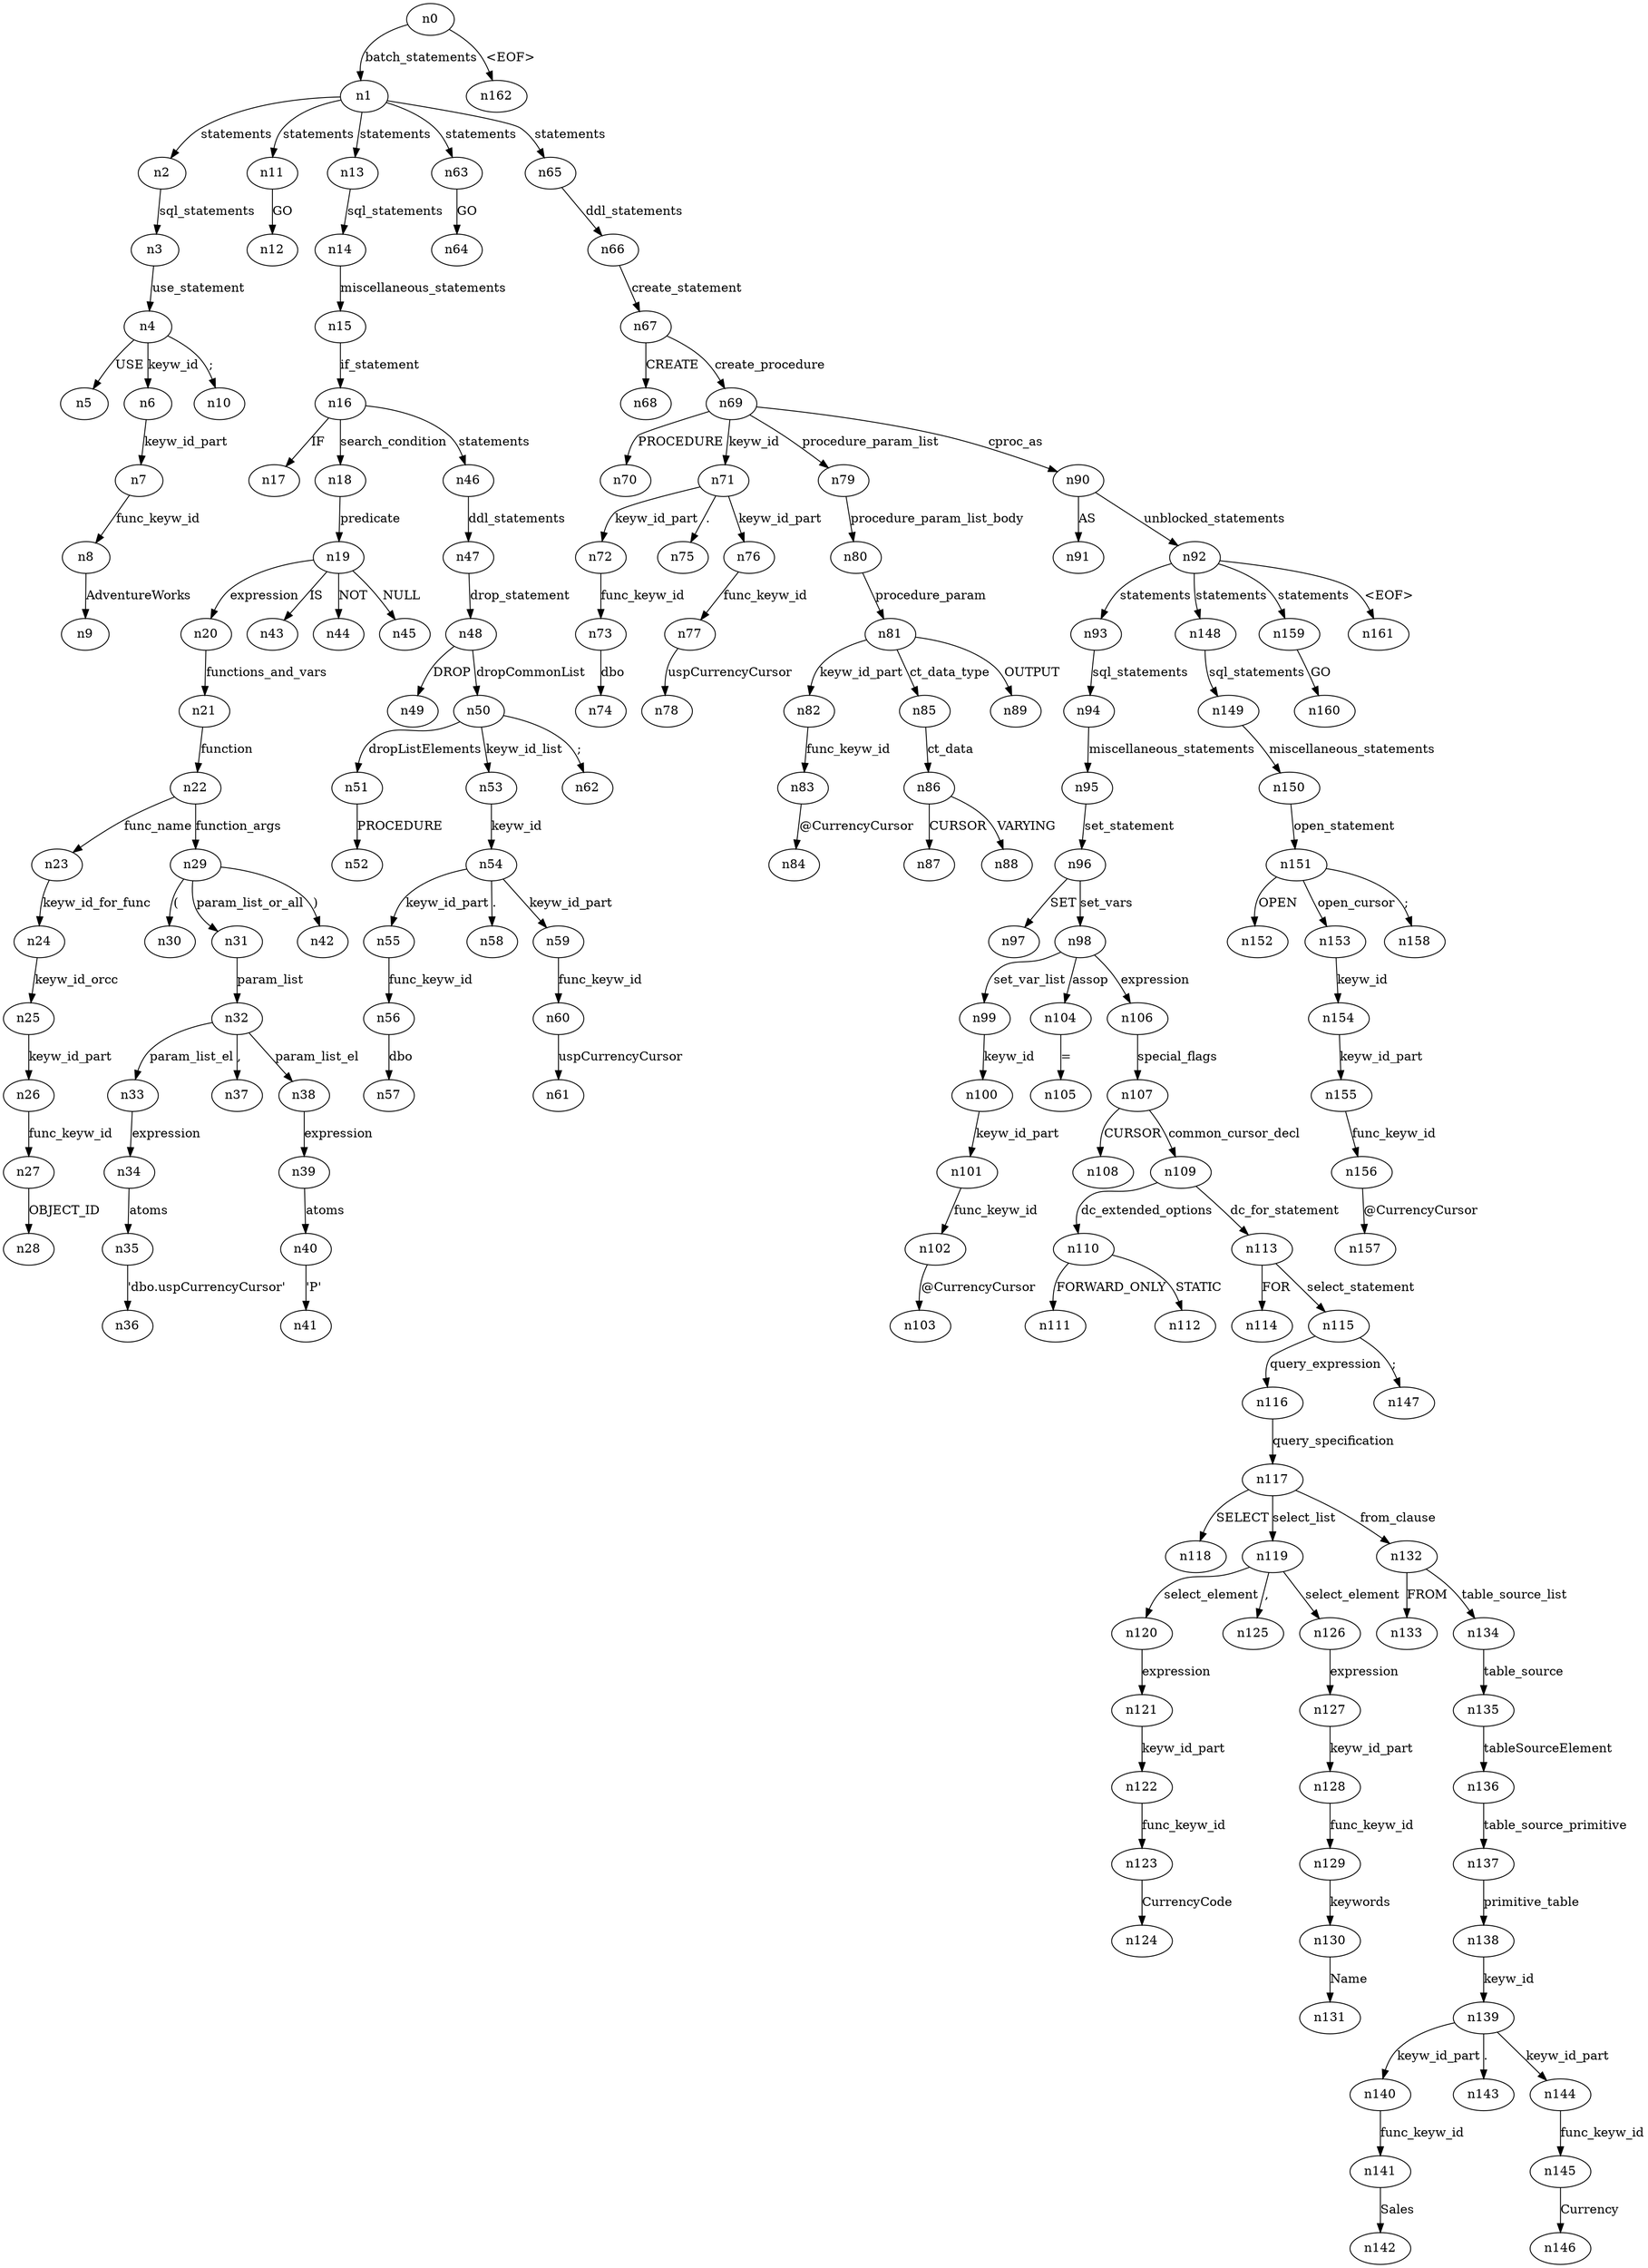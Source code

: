 digraph ParseTree {
  n0 -> n1 [label="batch_statements"];
  n1 -> n2 [label="statements"];
  n2 -> n3 [label="sql_statements"];
  n3 -> n4 [label="use_statement"];
  n4 -> n5 [label="USE"];
  n4 -> n6 [label="keyw_id"];
  n6 -> n7 [label="keyw_id_part"];
  n7 -> n8 [label="func_keyw_id"];
  n8 -> n9 [label="AdventureWorks"];
  n4 -> n10 [label=";"];
  n1 -> n11 [label="statements"];
  n11 -> n12 [label="GO"];
  n1 -> n13 [label="statements"];
  n13 -> n14 [label="sql_statements"];
  n14 -> n15 [label="miscellaneous_statements"];
  n15 -> n16 [label="if_statement"];
  n16 -> n17 [label="IF"];
  n16 -> n18 [label="search_condition"];
  n18 -> n19 [label="predicate"];
  n19 -> n20 [label="expression"];
  n20 -> n21 [label="functions_and_vars"];
  n21 -> n22 [label="function"];
  n22 -> n23 [label="func_name"];
  n23 -> n24 [label="keyw_id_for_func"];
  n24 -> n25 [label="keyw_id_orcc"];
  n25 -> n26 [label="keyw_id_part"];
  n26 -> n27 [label="func_keyw_id"];
  n27 -> n28 [label="OBJECT_ID"];
  n22 -> n29 [label="function_args"];
  n29 -> n30 [label="("];
  n29 -> n31 [label="param_list_or_all"];
  n31 -> n32 [label="param_list"];
  n32 -> n33 [label="param_list_el"];
  n33 -> n34 [label="expression"];
  n34 -> n35 [label="atoms"];
  n35 -> n36 [label="'dbo.uspCurrencyCursor'"];
  n32 -> n37 [label=","];
  n32 -> n38 [label="param_list_el"];
  n38 -> n39 [label="expression"];
  n39 -> n40 [label="atoms"];
  n40 -> n41 [label="'P'"];
  n29 -> n42 [label=")"];
  n19 -> n43 [label="IS"];
  n19 -> n44 [label="NOT"];
  n19 -> n45 [label="NULL"];
  n16 -> n46 [label="statements"];
  n46 -> n47 [label="ddl_statements"];
  n47 -> n48 [label="drop_statement"];
  n48 -> n49 [label="DROP"];
  n48 -> n50 [label="dropCommonList"];
  n50 -> n51 [label="dropListElements"];
  n51 -> n52 [label="PROCEDURE"];
  n50 -> n53 [label="keyw_id_list"];
  n53 -> n54 [label="keyw_id"];
  n54 -> n55 [label="keyw_id_part"];
  n55 -> n56 [label="func_keyw_id"];
  n56 -> n57 [label="dbo"];
  n54 -> n58 [label="."];
  n54 -> n59 [label="keyw_id_part"];
  n59 -> n60 [label="func_keyw_id"];
  n60 -> n61 [label="uspCurrencyCursor"];
  n50 -> n62 [label=";"];
  n1 -> n63 [label="statements"];
  n63 -> n64 [label="GO"];
  n1 -> n65 [label="statements"];
  n65 -> n66 [label="ddl_statements"];
  n66 -> n67 [label="create_statement"];
  n67 -> n68 [label="CREATE"];
  n67 -> n69 [label="create_procedure"];
  n69 -> n70 [label="PROCEDURE"];
  n69 -> n71 [label="keyw_id"];
  n71 -> n72 [label="keyw_id_part"];
  n72 -> n73 [label="func_keyw_id"];
  n73 -> n74 [label="dbo"];
  n71 -> n75 [label="."];
  n71 -> n76 [label="keyw_id_part"];
  n76 -> n77 [label="func_keyw_id"];
  n77 -> n78 [label="uspCurrencyCursor"];
  n69 -> n79 [label="procedure_param_list"];
  n79 -> n80 [label="procedure_param_list_body"];
  n80 -> n81 [label="procedure_param"];
  n81 -> n82 [label="keyw_id_part"];
  n82 -> n83 [label="func_keyw_id"];
  n83 -> n84 [label="@CurrencyCursor"];
  n81 -> n85 [label="ct_data_type"];
  n85 -> n86 [label="ct_data"];
  n86 -> n87 [label="CURSOR"];
  n86 -> n88 [label="VARYING"];
  n81 -> n89 [label="OUTPUT"];
  n69 -> n90 [label="cproc_as"];
  n90 -> n91 [label="AS"];
  n90 -> n92 [label="unblocked_statements"];
  n92 -> n93 [label="statements"];
  n93 -> n94 [label="sql_statements"];
  n94 -> n95 [label="miscellaneous_statements"];
  n95 -> n96 [label="set_statement"];
  n96 -> n97 [label="SET"];
  n96 -> n98 [label="set_vars"];
  n98 -> n99 [label="set_var_list"];
  n99 -> n100 [label="keyw_id"];
  n100 -> n101 [label="keyw_id_part"];
  n101 -> n102 [label="func_keyw_id"];
  n102 -> n103 [label="@CurrencyCursor"];
  n98 -> n104 [label="assop"];
  n104 -> n105 [label="="];
  n98 -> n106 [label="expression"];
  n106 -> n107 [label="special_flags"];
  n107 -> n108 [label="CURSOR"];
  n107 -> n109 [label="common_cursor_decl"];
  n109 -> n110 [label="dc_extended_options"];
  n110 -> n111 [label="FORWARD_ONLY"];
  n110 -> n112 [label="STATIC"];
  n109 -> n113 [label="dc_for_statement"];
  n113 -> n114 [label="FOR"];
  n113 -> n115 [label="select_statement"];
  n115 -> n116 [label="query_expression"];
  n116 -> n117 [label="query_specification"];
  n117 -> n118 [label="SELECT"];
  n117 -> n119 [label="select_list"];
  n119 -> n120 [label="select_element"];
  n120 -> n121 [label="expression"];
  n121 -> n122 [label="keyw_id_part"];
  n122 -> n123 [label="func_keyw_id"];
  n123 -> n124 [label="CurrencyCode"];
  n119 -> n125 [label=","];
  n119 -> n126 [label="select_element"];
  n126 -> n127 [label="expression"];
  n127 -> n128 [label="keyw_id_part"];
  n128 -> n129 [label="func_keyw_id"];
  n129 -> n130 [label="keywords"];
  n130 -> n131 [label="Name"];
  n117 -> n132 [label="from_clause"];
  n132 -> n133 [label="FROM"];
  n132 -> n134 [label="table_source_list"];
  n134 -> n135 [label="table_source"];
  n135 -> n136 [label="tableSourceElement"];
  n136 -> n137 [label="table_source_primitive"];
  n137 -> n138 [label="primitive_table"];
  n138 -> n139 [label="keyw_id"];
  n139 -> n140 [label="keyw_id_part"];
  n140 -> n141 [label="func_keyw_id"];
  n141 -> n142 [label="Sales"];
  n139 -> n143 [label="."];
  n139 -> n144 [label="keyw_id_part"];
  n144 -> n145 [label="func_keyw_id"];
  n145 -> n146 [label="Currency"];
  n115 -> n147 [label=";"];
  n92 -> n148 [label="statements"];
  n148 -> n149 [label="sql_statements"];
  n149 -> n150 [label="miscellaneous_statements"];
  n150 -> n151 [label="open_statement"];
  n151 -> n152 [label="OPEN"];
  n151 -> n153 [label="open_cursor"];
  n153 -> n154 [label="keyw_id"];
  n154 -> n155 [label="keyw_id_part"];
  n155 -> n156 [label="func_keyw_id"];
  n156 -> n157 [label="@CurrencyCursor"];
  n151 -> n158 [label=";"];
  n92 -> n159 [label="statements"];
  n159 -> n160 [label="GO"];
  n92 -> n161 [label="<EOF>"];
  n0 -> n162 [label="<EOF>"];
}